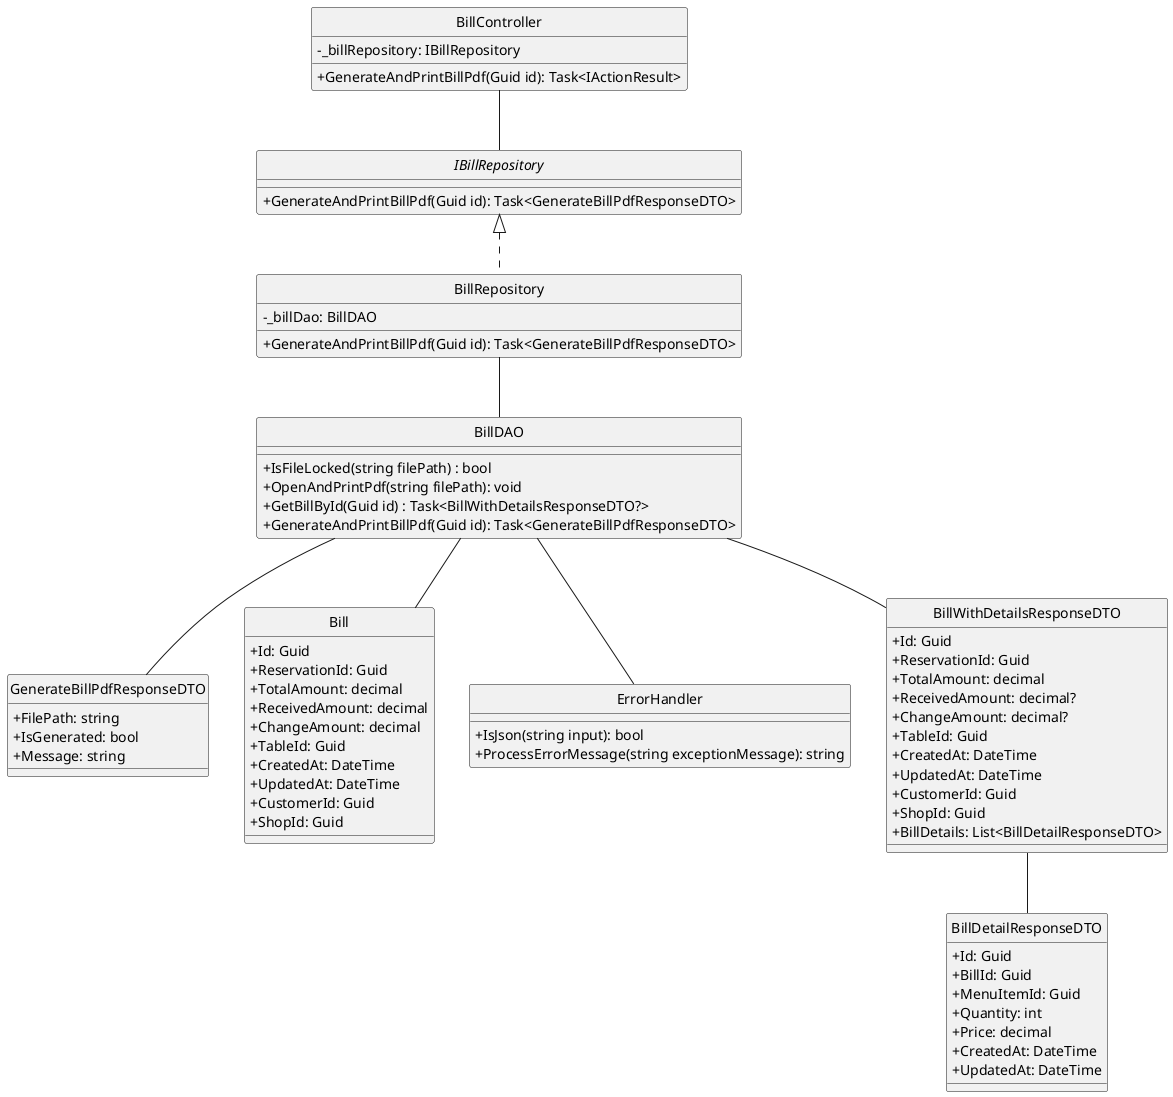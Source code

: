 @startuml
hide circle
skinparam classAttributeIconSize 0

class BillController {
    - _billRepository: IBillRepository
    + GenerateAndPrintBillPdf(Guid id): Task<IActionResult>
}

interface IBillRepository {
    + GenerateAndPrintBillPdf(Guid id): Task<GenerateBillPdfResponseDTO>
}

class BillRepository {
    - _billDao: BillDAO
    + GenerateAndPrintBillPdf(Guid id): Task<GenerateBillPdfResponseDTO>
}

class BillDAO {
    + IsFileLocked(string filePath) : bool
    + OpenAndPrintPdf(string filePath): void
    + GetBillById(Guid id) : Task<BillWithDetailsResponseDTO?> 
    + GenerateAndPrintBillPdf(Guid id): Task<GenerateBillPdfResponseDTO>
}

class GenerateBillPdfResponseDTO {
    + FilePath: string
    + IsGenerated: bool
    + Message: string
}

class Bill {
    + Id: Guid
    + ReservationId: Guid
    + TotalAmount: decimal
    + ReceivedAmount: decimal
    + ChangeAmount: decimal
    + TableId: Guid
    + CreatedAt: DateTime
    + UpdatedAt: DateTime
    + CustomerId: Guid
    + ShopId: Guid
}


class ErrorHandler {
    + IsJson(string input): bool
    + ProcessErrorMessage(string exceptionMessage): string
}
class BillWithDetailsResponseDTO {
    + Id: Guid
    + ReservationId: Guid
    + TotalAmount: decimal
    + ReceivedAmount: decimal?
    + ChangeAmount: decimal?
    + TableId: Guid
    + CreatedAt: DateTime
    + UpdatedAt: DateTime
    + CustomerId: Guid
    + ShopId: Guid
    + BillDetails: List<BillDetailResponseDTO>
}

class BillDetailResponseDTO {
    + Id: Guid
    + BillId: Guid
    + MenuItemId: Guid
    + Quantity: int
    + Price: decimal
    + CreatedAt: DateTime
    + UpdatedAt: DateTime
}
BillController -- IBillRepository
IBillRepository <|.. BillRepository
BillRepository -- BillDAO
BillDAO -- GenerateBillPdfResponseDTO
BillDAO -- Bill
BillDAO -- ErrorHandler

BillDAO -- BillWithDetailsResponseDTO
BillWithDetailsResponseDTO -- BillDetailResponseDTO
@enduml
